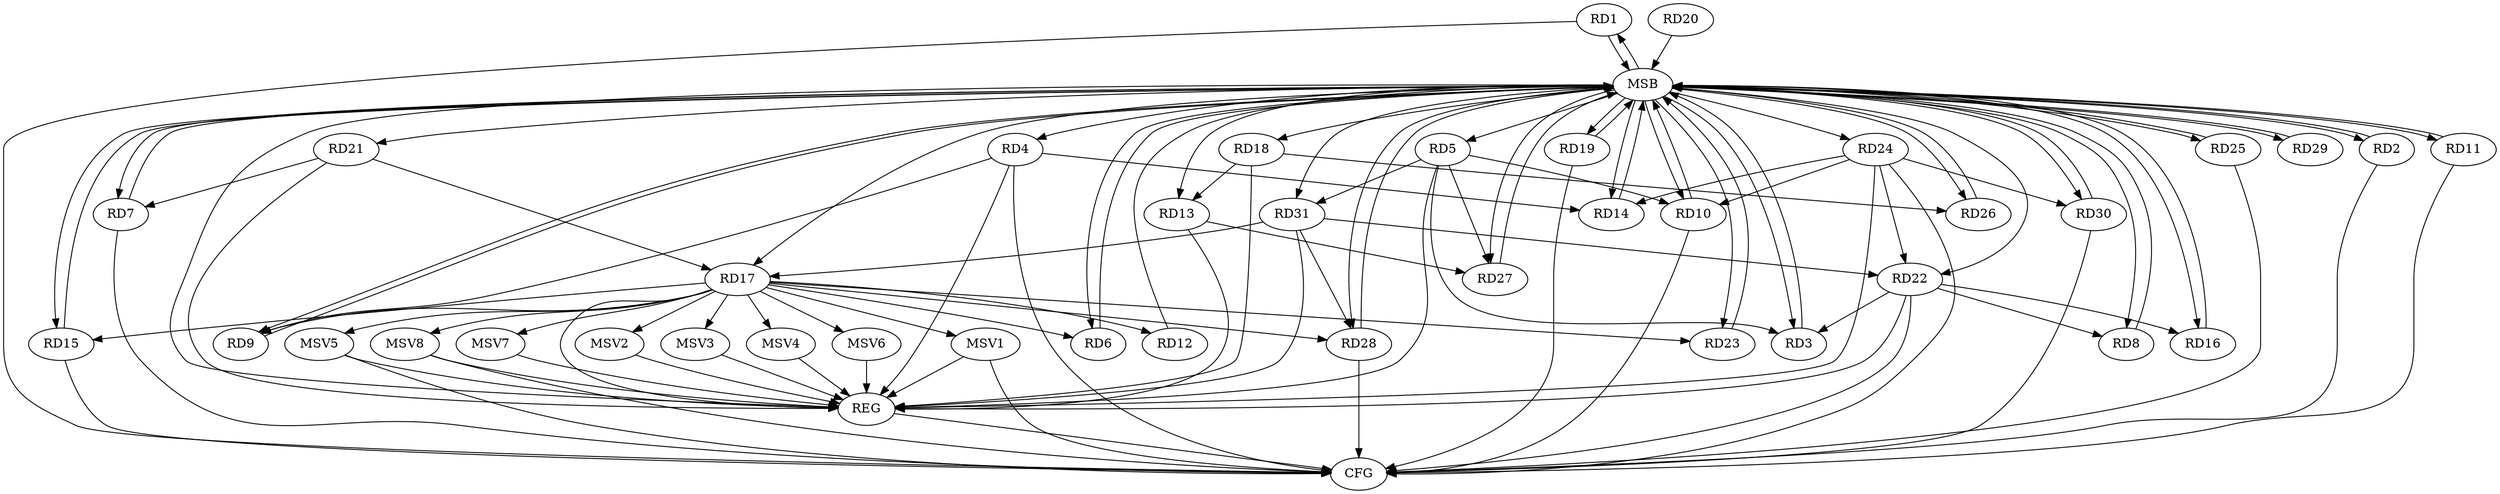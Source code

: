 strict digraph G {
  RD1 [ label="RD1" ];
  RD2 [ label="RD2" ];
  RD3 [ label="RD3" ];
  RD4 [ label="RD4" ];
  RD5 [ label="RD5" ];
  RD6 [ label="RD6" ];
  RD7 [ label="RD7" ];
  RD8 [ label="RD8" ];
  RD9 [ label="RD9" ];
  RD10 [ label="RD10" ];
  RD11 [ label="RD11" ];
  RD12 [ label="RD12" ];
  RD13 [ label="RD13" ];
  RD14 [ label="RD14" ];
  RD15 [ label="RD15" ];
  RD16 [ label="RD16" ];
  RD17 [ label="RD17" ];
  RD18 [ label="RD18" ];
  RD19 [ label="RD19" ];
  RD20 [ label="RD20" ];
  RD21 [ label="RD21" ];
  RD22 [ label="RD22" ];
  RD23 [ label="RD23" ];
  RD24 [ label="RD24" ];
  RD25 [ label="RD25" ];
  RD26 [ label="RD26" ];
  RD27 [ label="RD27" ];
  RD28 [ label="RD28" ];
  RD29 [ label="RD29" ];
  RD30 [ label="RD30" ];
  RD31 [ label="RD31" ];
  REG [ label="REG" ];
  MSB [ label="MSB" ];
  CFG [ label="CFG" ];
  MSV1 [ label="MSV1" ];
  MSV2 [ label="MSV2" ];
  MSV3 [ label="MSV3" ];
  MSV4 [ label="MSV4" ];
  MSV5 [ label="MSV5" ];
  MSV6 [ label="MSV6" ];
  MSV7 [ label="MSV7" ];
  MSV8 [ label="MSV8" ];
  RD5 -> RD3;
  RD22 -> RD3;
  RD4 -> RD9;
  RD4 -> RD14;
  RD5 -> RD10;
  RD5 -> RD27;
  RD5 -> RD31;
  RD17 -> RD6;
  RD21 -> RD7;
  RD22 -> RD8;
  RD17 -> RD9;
  RD24 -> RD10;
  RD17 -> RD12;
  RD18 -> RD13;
  RD13 -> RD27;
  RD24 -> RD14;
  RD17 -> RD15;
  RD22 -> RD16;
  RD21 -> RD17;
  RD17 -> RD23;
  RD17 -> RD28;
  RD31 -> RD17;
  RD18 -> RD26;
  RD24 -> RD22;
  RD31 -> RD22;
  RD24 -> RD30;
  RD31 -> RD28;
  RD4 -> REG;
  RD5 -> REG;
  RD13 -> REG;
  RD17 -> REG;
  RD18 -> REG;
  RD21 -> REG;
  RD22 -> REG;
  RD24 -> REG;
  RD31 -> REG;
  RD1 -> MSB;
  MSB -> RD8;
  MSB -> RD24;
  MSB -> RD26;
  MSB -> RD30;
  MSB -> REG;
  RD2 -> MSB;
  MSB -> RD7;
  MSB -> RD22;
  RD3 -> MSB;
  MSB -> RD5;
  MSB -> RD21;
  MSB -> RD27;
  MSB -> RD28;
  MSB -> RD29;
  RD6 -> MSB;
  RD7 -> MSB;
  MSB -> RD13;
  MSB -> RD14;
  MSB -> RD17;
  RD8 -> MSB;
  MSB -> RD10;
  MSB -> RD18;
  MSB -> RD23;
  RD9 -> MSB;
  MSB -> RD3;
  MSB -> RD6;
  RD10 -> MSB;
  MSB -> RD2;
  MSB -> RD19;
  RD11 -> MSB;
  MSB -> RD31;
  RD12 -> MSB;
  RD14 -> MSB;
  MSB -> RD9;
  MSB -> RD11;
  RD15 -> MSB;
  MSB -> RD4;
  MSB -> RD25;
  RD16 -> MSB;
  MSB -> RD1;
  RD19 -> MSB;
  RD20 -> MSB;
  RD23 -> MSB;
  RD25 -> MSB;
  MSB -> RD15;
  MSB -> RD16;
  RD26 -> MSB;
  RD27 -> MSB;
  RD28 -> MSB;
  RD29 -> MSB;
  RD30 -> MSB;
  RD15 -> CFG;
  RD24 -> CFG;
  RD11 -> CFG;
  RD25 -> CFG;
  RD7 -> CFG;
  RD28 -> CFG;
  RD30 -> CFG;
  RD10 -> CFG;
  RD4 -> CFG;
  RD22 -> CFG;
  RD2 -> CFG;
  RD1 -> CFG;
  RD19 -> CFG;
  REG -> CFG;
  RD17 -> MSV1;
  MSV1 -> REG;
  MSV1 -> CFG;
  RD17 -> MSV2;
  MSV2 -> REG;
  RD17 -> MSV3;
  MSV3 -> REG;
  RD17 -> MSV4;
  MSV4 -> REG;
  RD17 -> MSV5;
  MSV5 -> REG;
  MSV5 -> CFG;
  RD17 -> MSV6;
  MSV6 -> REG;
  RD17 -> MSV7;
  MSV7 -> REG;
  RD17 -> MSV8;
  MSV8 -> REG;
  MSV8 -> CFG;
}
